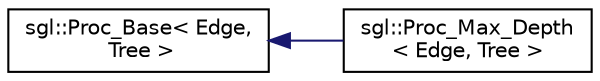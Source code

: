 digraph "Graphical Class Hierarchy"
{
  edge [fontname="Helvetica",fontsize="10",labelfontname="Helvetica",labelfontsize="10"];
  node [fontname="Helvetica",fontsize="10",shape=record];
  rankdir="LR";
  Node1 [label="sgl::Proc_Base\< Edge,\l Tree \>",height=0.2,width=0.4,color="black", fillcolor="white", style="filled",URL="$classsgl_1_1_proc___base.html"];
  Node1 -> Node2 [dir="back",color="midnightblue",fontsize="10",style="solid",fontname="Helvetica"];
  Node2 [label="sgl::Proc_Max_Depth\l\< Edge, Tree \>",height=0.2,width=0.4,color="black", fillcolor="white", style="filled",URL="$classsgl_1_1_proc___max___depth.html"];
}
